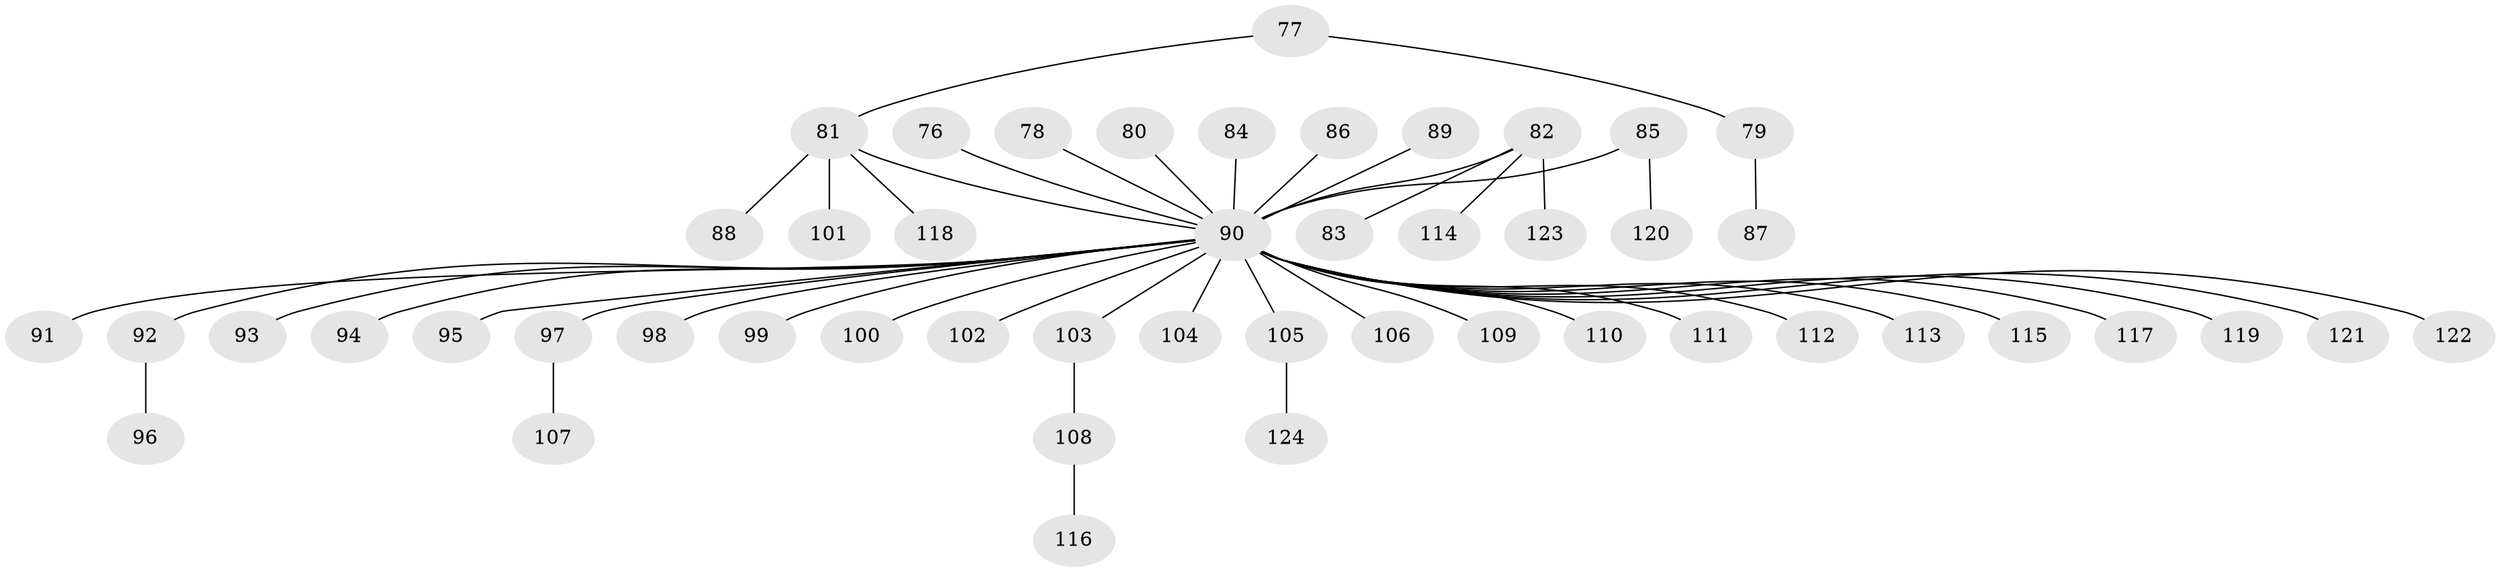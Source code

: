 // original degree distribution, {3: 0.12096774193548387, 5: 0.04032258064516129, 6: 0.008064516129032258, 8: 0.008064516129032258, 1: 0.45161290322580644, 4: 0.056451612903225805, 2: 0.31451612903225806}
// Generated by graph-tools (version 1.1) at 2025/55/03/04/25 21:55:40]
// undirected, 49 vertices, 48 edges
graph export_dot {
graph [start="1"]
  node [color=gray90,style=filled];
  76;
  77;
  78;
  79;
  80;
  81 [super="+41+42"];
  82;
  83;
  84;
  85;
  86;
  87;
  88;
  89;
  90 [super="+47+75"];
  91;
  92;
  93;
  94;
  95;
  96;
  97;
  98;
  99;
  100;
  101;
  102;
  103;
  104;
  105;
  106;
  107;
  108;
  109;
  110;
  111;
  112;
  113;
  114;
  115;
  116;
  117;
  118;
  119;
  120;
  121;
  122;
  123;
  124;
  76 -- 90;
  77 -- 79;
  77 -- 81;
  78 -- 90;
  79 -- 87;
  80 -- 90;
  81 -- 118;
  81 -- 101;
  81 -- 88;
  81 -- 90;
  82 -- 83;
  82 -- 114;
  82 -- 123;
  82 -- 90;
  84 -- 90;
  85 -- 120;
  85 -- 90;
  86 -- 90;
  89 -- 90;
  90 -- 105;
  90 -- 113;
  90 -- 91;
  90 -- 92;
  90 -- 93;
  90 -- 94;
  90 -- 95;
  90 -- 97;
  90 -- 98;
  90 -- 99;
  90 -- 100;
  90 -- 102;
  90 -- 103;
  90 -- 104;
  90 -- 106;
  90 -- 109;
  90 -- 110;
  90 -- 111;
  90 -- 112;
  90 -- 115;
  90 -- 117;
  90 -- 119;
  90 -- 121;
  90 -- 122;
  92 -- 96;
  97 -- 107;
  103 -- 108;
  105 -- 124;
  108 -- 116;
}
